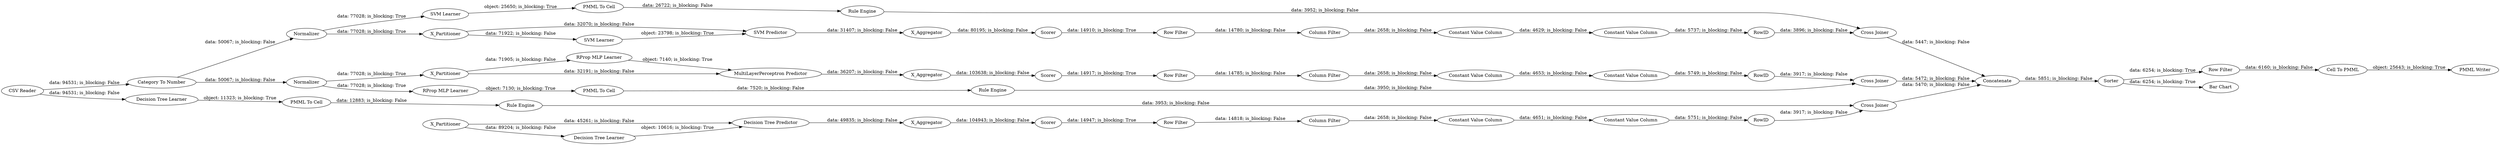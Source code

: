 digraph {
	"2195818803818008553_40" [label=Scorer]
	"5403417655054018040_290" [label="Constant Value Column"]
	"7230330843058863626_32" [label="Decision Tree Predictor"]
	"2195818803818008553_31" [label="RProp MLP Learner"]
	"7230330843058863626_2" [label=X_Partitioner]
	"8811466833555232647_294" [label="Column Filter"]
	"-3355981385850332697_9" [label="Row Filter"]
	"8811466833555232647_9" [label="Row Filter"]
	"9217516746160087318_33" [label="SVM Learner"]
	"-2461313320562677345_54" [label="Cell To PMML"]
	"-2461313320562677345_58" [label="Category To Number"]
	"-3355981385850332697_290" [label="Constant Value Column"]
	"6134095068656031920_7" [label=X_Aggregator]
	"2195818803818008553_7" [label=X_Aggregator]
	"6134095068656031920_41" [label=Scorer]
	"8811466833555232647_290" [label="Constant Value Column"]
	"5403417655054018040_294" [label="Column Filter"]
	"8811466833555232647_293" [label=RowID]
	"6134095068656031920_32" [label="SVM Predictor"]
	"6134095068656031920_31" [label="SVM Learner"]
	"8346691240662107515_34" [label="Rule Engine"]
	"9217516746160087318_34" [label="PMML To Cell"]
	"-3355981385850332697_293" [label=RowID]
	"-2461313320562677345_52" [label=Sorter]
	"6134095068656031920_40" [label=Normalizer]
	"-3355981385850332697_294" [label="Column Filter"]
	"8346691240662107515_33" [label="Decision Tree Learner"]
	"5403417655054018040_9" [label="Row Filter"]
	"6134095068656031920_2" [label=X_Partitioner]
	"5403417655054018040_292" [label="Constant Value Column"]
	"2195818803818008553_2" [label=X_Partitioner]
	"-2461313320562677345_61" [label="PMML Writer"]
	"2195818803818008553_32" [label="MultiLayerPerceptron Predictor"]
	"2195818803818008553_39" [label=Normalizer]
	"7230330843058863626_7" [label=X_Aggregator]
	"-2249683538359928384_22" [label="PMML To Cell"]
	"9217516746160087318_35" [label="Rule Engine"]
	"5403417655054018040_293" [label=RowID]
	"7230330843058863626_39" [label=Scorer]
	"7230330843058863626_38" [label="Cross Joiner"]
	"8346691240662107515_28" [label="PMML To Cell"]
	"6134095068656031920_39" [label="Cross Joiner"]
	"-2249683538359928384_34" [label="Rule Engine"]
	"7230330843058863626_31" [label="Decision Tree Learner"]
	"-2461313320562677345_53" [label="Row Filter"]
	"-2461313320562677345_60" [label=Concatenate]
	"-2461313320562677345_63" [label="CSV Reader"]
	"2195818803818008553_38" [label="Cross Joiner"]
	"8811466833555232647_292" [label="Constant Value Column"]
	"-3355981385850332697_292" [label="Constant Value Column"]
	"-2249683538359928384_35" [label="RProp MLP Learner"]
	"-2461313320562677345_59" [label="Bar Chart"]
	"6134095068656031920_2" -> "6134095068656031920_31" [label="data: 71922; is_blocking: False"]
	"5403417655054018040_294" -> "5403417655054018040_290" [label="data: 2658; is_blocking: False"]
	"-3355981385850332697_292" -> "-3355981385850332697_293" [label="data: 5749; is_blocking: False"]
	"6134095068656031920_7" -> "6134095068656031920_41" [label="data: 80195; is_blocking: False"]
	"5403417655054018040_290" -> "5403417655054018040_292" [label="data: 4651; is_blocking: False"]
	"-3355981385850332697_294" -> "-3355981385850332697_290" [label="data: 2658; is_blocking: False"]
	"-2461313320562677345_60" -> "-2461313320562677345_52" [label="data: 5851; is_blocking: False"]
	"2195818803818008553_40" -> "-3355981385850332697_9" [label="data: 14917; is_blocking: True"]
	"6134095068656031920_32" -> "6134095068656031920_7" [label="data: 31407; is_blocking: False"]
	"2195818803818008553_7" -> "2195818803818008553_40" [label="data: 103638; is_blocking: False"]
	"-2461313320562677345_52" -> "-2461313320562677345_53" [label="data: 6254; is_blocking: True"]
	"-2461313320562677345_63" -> "8346691240662107515_33" [label="data: 94531; is_blocking: False"]
	"2195818803818008553_38" -> "-2461313320562677345_60" [label="data: 5472; is_blocking: False"]
	"5403417655054018040_292" -> "5403417655054018040_293" [label="data: 5751; is_blocking: False"]
	"-2461313320562677345_58" -> "2195818803818008553_39" [label="data: 50067; is_blocking: False"]
	"-3355981385850332697_290" -> "-3355981385850332697_292" [label="data: 4653; is_blocking: False"]
	"8811466833555232647_9" -> "8811466833555232647_294" [label="data: 14780; is_blocking: False"]
	"6134095068656031920_31" -> "6134095068656031920_32" [label="object: 23798; is_blocking: True"]
	"8346691240662107515_34" -> "7230330843058863626_38" [label="data: 3953; is_blocking: False"]
	"-2461313320562677345_54" -> "-2461313320562677345_61" [label="object: 25643; is_blocking: True"]
	"7230330843058863626_39" -> "5403417655054018040_9" [label="data: 14947; is_blocking: True"]
	"8811466833555232647_293" -> "6134095068656031920_39" [label="data: 3896; is_blocking: False"]
	"6134095068656031920_41" -> "8811466833555232647_9" [label="data: 14910; is_blocking: True"]
	"7230330843058863626_7" -> "7230330843058863626_39" [label="data: 104943; is_blocking: False"]
	"5403417655054018040_9" -> "5403417655054018040_294" [label="data: 14818; is_blocking: False"]
	"8811466833555232647_294" -> "8811466833555232647_290" [label="data: 2658; is_blocking: False"]
	"2195818803818008553_31" -> "2195818803818008553_32" [label="object: 7140; is_blocking: True"]
	"6134095068656031920_2" -> "6134095068656031920_32" [label="data: 32070; is_blocking: False"]
	"2195818803818008553_39" -> "-2249683538359928384_35" [label="data: 77028; is_blocking: True"]
	"-3355981385850332697_293" -> "2195818803818008553_38" [label="data: 3917; is_blocking: False"]
	"-2461313320562677345_52" -> "-2461313320562677345_59" [label="data: 6254; is_blocking: True"]
	"2195818803818008553_2" -> "2195818803818008553_31" [label="data: 71905; is_blocking: False"]
	"8811466833555232647_290" -> "8811466833555232647_292" [label="data: 4629; is_blocking: False"]
	"9217516746160087318_35" -> "6134095068656031920_39" [label="data: 3952; is_blocking: False"]
	"6134095068656031920_40" -> "6134095068656031920_2" [label="data: 77028; is_blocking: True"]
	"6134095068656031920_40" -> "9217516746160087318_33" [label="data: 77028; is_blocking: True"]
	"8346691240662107515_28" -> "8346691240662107515_34" [label="data: 12883; is_blocking: False"]
	"7230330843058863626_31" -> "7230330843058863626_32" [label="object: 10616; is_blocking: True"]
	"5403417655054018040_293" -> "7230330843058863626_38" [label="data: 3917; is_blocking: False"]
	"2195818803818008553_39" -> "2195818803818008553_2" [label="data: 77028; is_blocking: True"]
	"6134095068656031920_39" -> "-2461313320562677345_60" [label="data: 5447; is_blocking: False"]
	"8811466833555232647_292" -> "8811466833555232647_293" [label="data: 5737; is_blocking: False"]
	"7230330843058863626_38" -> "-2461313320562677345_60" [label="data: 5470; is_blocking: False"]
	"-3355981385850332697_9" -> "-3355981385850332697_294" [label="data: 14785; is_blocking: False"]
	"2195818803818008553_2" -> "2195818803818008553_32" [label="data: 32191; is_blocking: False"]
	"9217516746160087318_33" -> "9217516746160087318_34" [label="object: 25650; is_blocking: True"]
	"8346691240662107515_33" -> "8346691240662107515_28" [label="object: 11323; is_blocking: True"]
	"7230330843058863626_2" -> "7230330843058863626_31" [label="data: 89204; is_blocking: False"]
	"-2461313320562677345_63" -> "-2461313320562677345_58" [label="data: 94531; is_blocking: False"]
	"9217516746160087318_34" -> "9217516746160087318_35" [label="data: 26722; is_blocking: False"]
	"-2461313320562677345_53" -> "-2461313320562677345_54" [label="data: 6160; is_blocking: False"]
	"-2249683538359928384_35" -> "-2249683538359928384_22" [label="object: 7130; is_blocking: True"]
	"-2249683538359928384_34" -> "2195818803818008553_38" [label="data: 3950; is_blocking: False"]
	"7230330843058863626_32" -> "7230330843058863626_7" [label="data: 49835; is_blocking: False"]
	"7230330843058863626_2" -> "7230330843058863626_32" [label="data: 45261; is_blocking: False"]
	"2195818803818008553_32" -> "2195818803818008553_7" [label="data: 36207; is_blocking: False"]
	"-2461313320562677345_58" -> "6134095068656031920_40" [label="data: 50067; is_blocking: False"]
	"-2249683538359928384_22" -> "-2249683538359928384_34" [label="data: 7520; is_blocking: False"]
	rankdir=LR
}
